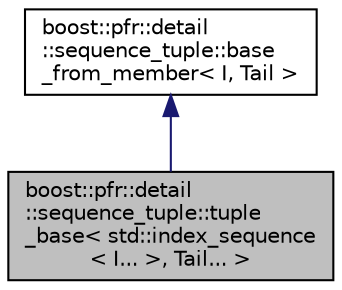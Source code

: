 digraph "boost::pfr::detail::sequence_tuple::tuple_base&lt; std::index_sequence&lt; I... &gt;, Tail... &gt;"
{
  edge [fontname="Helvetica",fontsize="10",labelfontname="Helvetica",labelfontsize="10"];
  node [fontname="Helvetica",fontsize="10",shape=record];
  Node0 [label="boost::pfr::detail\l::sequence_tuple::tuple\l_base\< std::index_sequence\l\< I... \>, Tail... \>",height=0.2,width=0.4,color="black", fillcolor="grey75", style="filled", fontcolor="black"];
  Node1 -> Node0 [dir="back",color="midnightblue",fontsize="10",style="solid"];
  Node1 [label="boost::pfr::detail\l::sequence_tuple::base\l_from_member\< I, Tail \>",height=0.2,width=0.4,color="black", fillcolor="white", style="filled",URL="$structboost_1_1pfr_1_1detail_1_1sequence__tuple_1_1base__from__member.html"];
}
